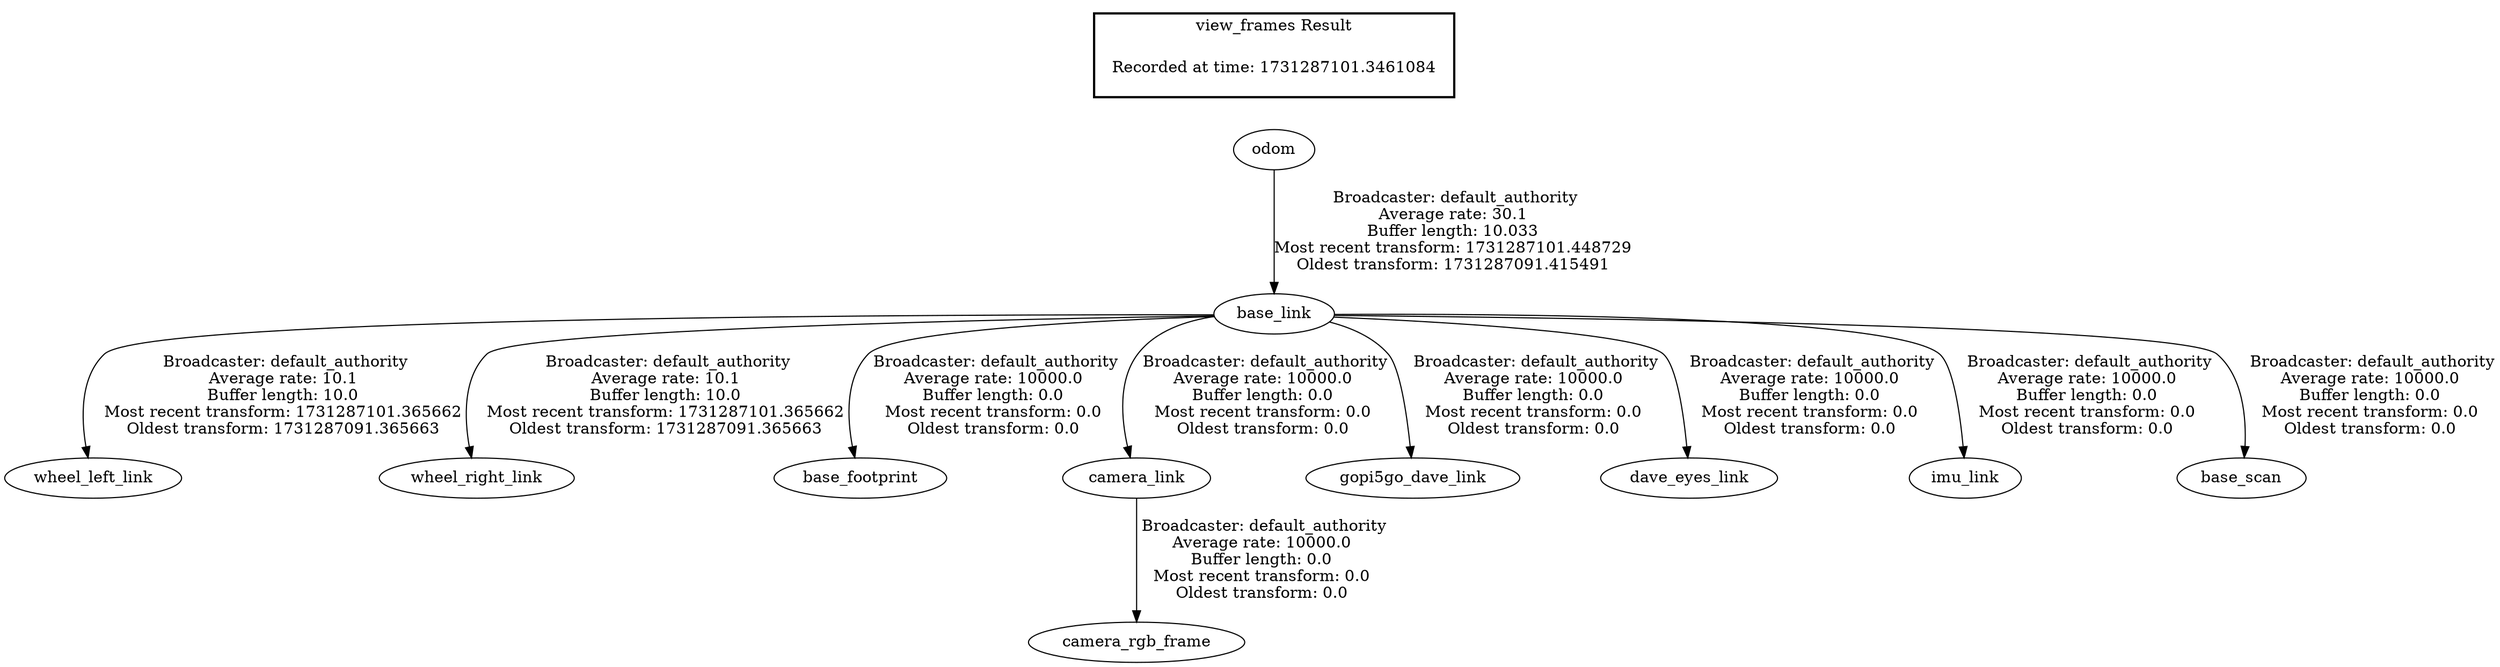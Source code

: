digraph G {
"odom" -> "base_link"[label=" Broadcaster: default_authority\nAverage rate: 30.1\nBuffer length: 10.033\nMost recent transform: 1731287101.448729\nOldest transform: 1731287091.415491\n"];
"base_link" -> "wheel_left_link"[label=" Broadcaster: default_authority\nAverage rate: 10.1\nBuffer length: 10.0\nMost recent transform: 1731287101.365662\nOldest transform: 1731287091.365663\n"];
"base_link" -> "wheel_right_link"[label=" Broadcaster: default_authority\nAverage rate: 10.1\nBuffer length: 10.0\nMost recent transform: 1731287101.365662\nOldest transform: 1731287091.365663\n"];
"base_link" -> "base_footprint"[label=" Broadcaster: default_authority\nAverage rate: 10000.0\nBuffer length: 0.0\nMost recent transform: 0.0\nOldest transform: 0.0\n"];
"base_link" -> "camera_link"[label=" Broadcaster: default_authority\nAverage rate: 10000.0\nBuffer length: 0.0\nMost recent transform: 0.0\nOldest transform: 0.0\n"];
"camera_link" -> "camera_rgb_frame"[label=" Broadcaster: default_authority\nAverage rate: 10000.0\nBuffer length: 0.0\nMost recent transform: 0.0\nOldest transform: 0.0\n"];
"base_link" -> "gopi5go_dave_link"[label=" Broadcaster: default_authority\nAverage rate: 10000.0\nBuffer length: 0.0\nMost recent transform: 0.0\nOldest transform: 0.0\n"];
"base_link" -> "dave_eyes_link"[label=" Broadcaster: default_authority\nAverage rate: 10000.0\nBuffer length: 0.0\nMost recent transform: 0.0\nOldest transform: 0.0\n"];
"base_link" -> "imu_link"[label=" Broadcaster: default_authority\nAverage rate: 10000.0\nBuffer length: 0.0\nMost recent transform: 0.0\nOldest transform: 0.0\n"];
"base_link" -> "base_scan"[label=" Broadcaster: default_authority\nAverage rate: 10000.0\nBuffer length: 0.0\nMost recent transform: 0.0\nOldest transform: 0.0\n"];
edge [style=invis];
 subgraph cluster_legend { style=bold; color=black; label ="view_frames Result";
"Recorded at time: 1731287101.3461084"[ shape=plaintext ] ;
}->"odom";
}
